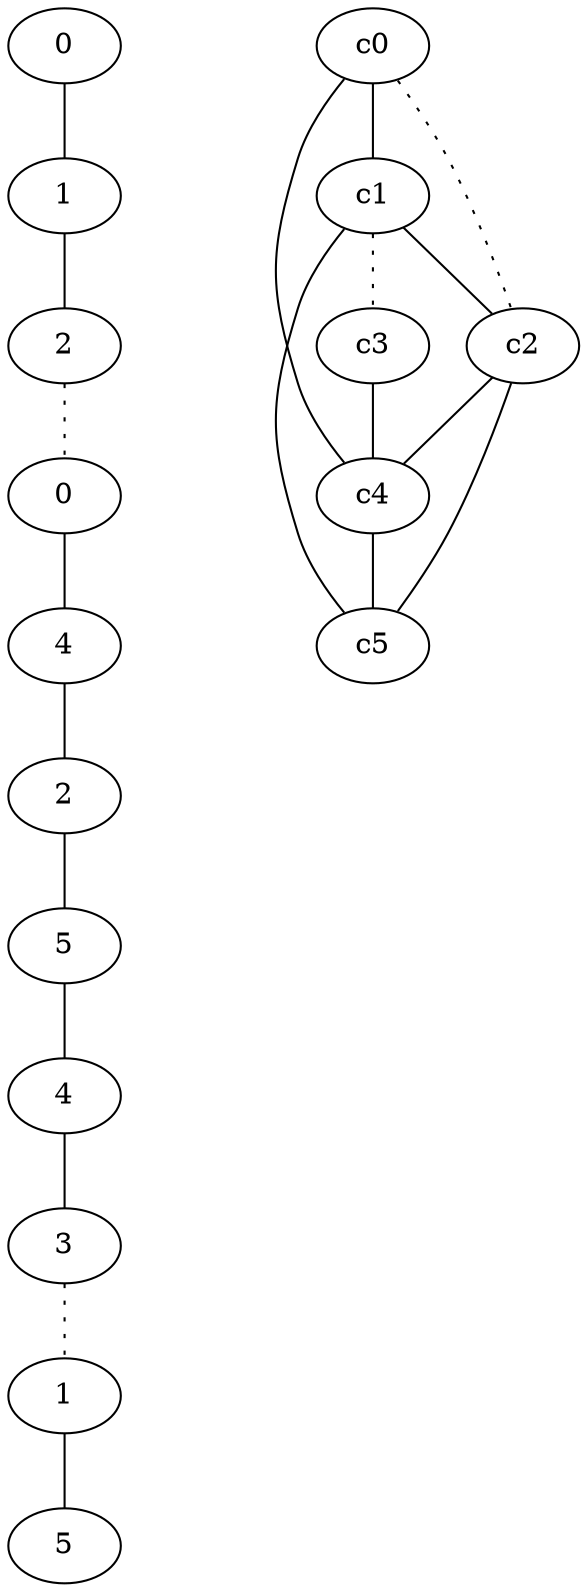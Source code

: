 graph {
a0[label=0];
a1[label=1];
a2[label=2];
a3[label=0];
a4[label=4];
a5[label=2];
a6[label=5];
a7[label=4];
a8[label=3];
a9[label=1];
a10[label=5];
a0 -- a1;
a1 -- a2;
a2 -- a3 [style=dotted];
a3 -- a4;
a4 -- a5;
a5 -- a6;
a6 -- a7;
a7 -- a8;
a8 -- a9 [style=dotted];
a9 -- a10;
c0 -- c1;
c0 -- c2 [style=dotted];
c0 -- c4;
c1 -- c2;
c1 -- c3 [style=dotted];
c1 -- c5;
c2 -- c4;
c2 -- c5;
c3 -- c4;
c4 -- c5;
}
